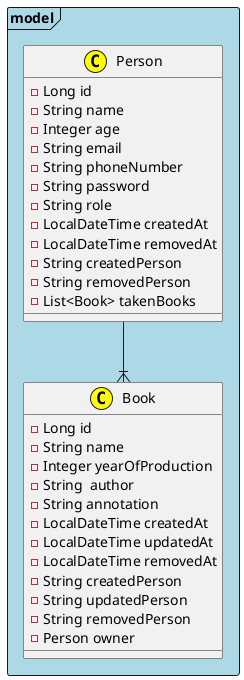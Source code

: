 @startuml

'hide fields
'hide methods
'hide Book
'hide @unlinked

package "model" <<Frame>>  #lightblue {


class Book << (C, yellow) >> {
 - Long id
 - String name
 - Integer yearOfProduction
 - String  author
 - String annotation
 - LocalDateTime createdAt
 - LocalDateTime updatedAt
 - LocalDateTime removedAt
 - String createdPerson
 - String updatedPerson
 - String removedPerson
 - Person owner
}

class Person << (C, yellow) >> {
 - Long id
 - String name
 - Integer age
 - String email
 - String phoneNumber
 - String password
 - String role
 - LocalDateTime createdAt
 - LocalDateTime removedAt
 - String createdPerson
 - String removedPerson
 - List<Book> takenBooks
}

Person --|{ Book

}

@enduml
